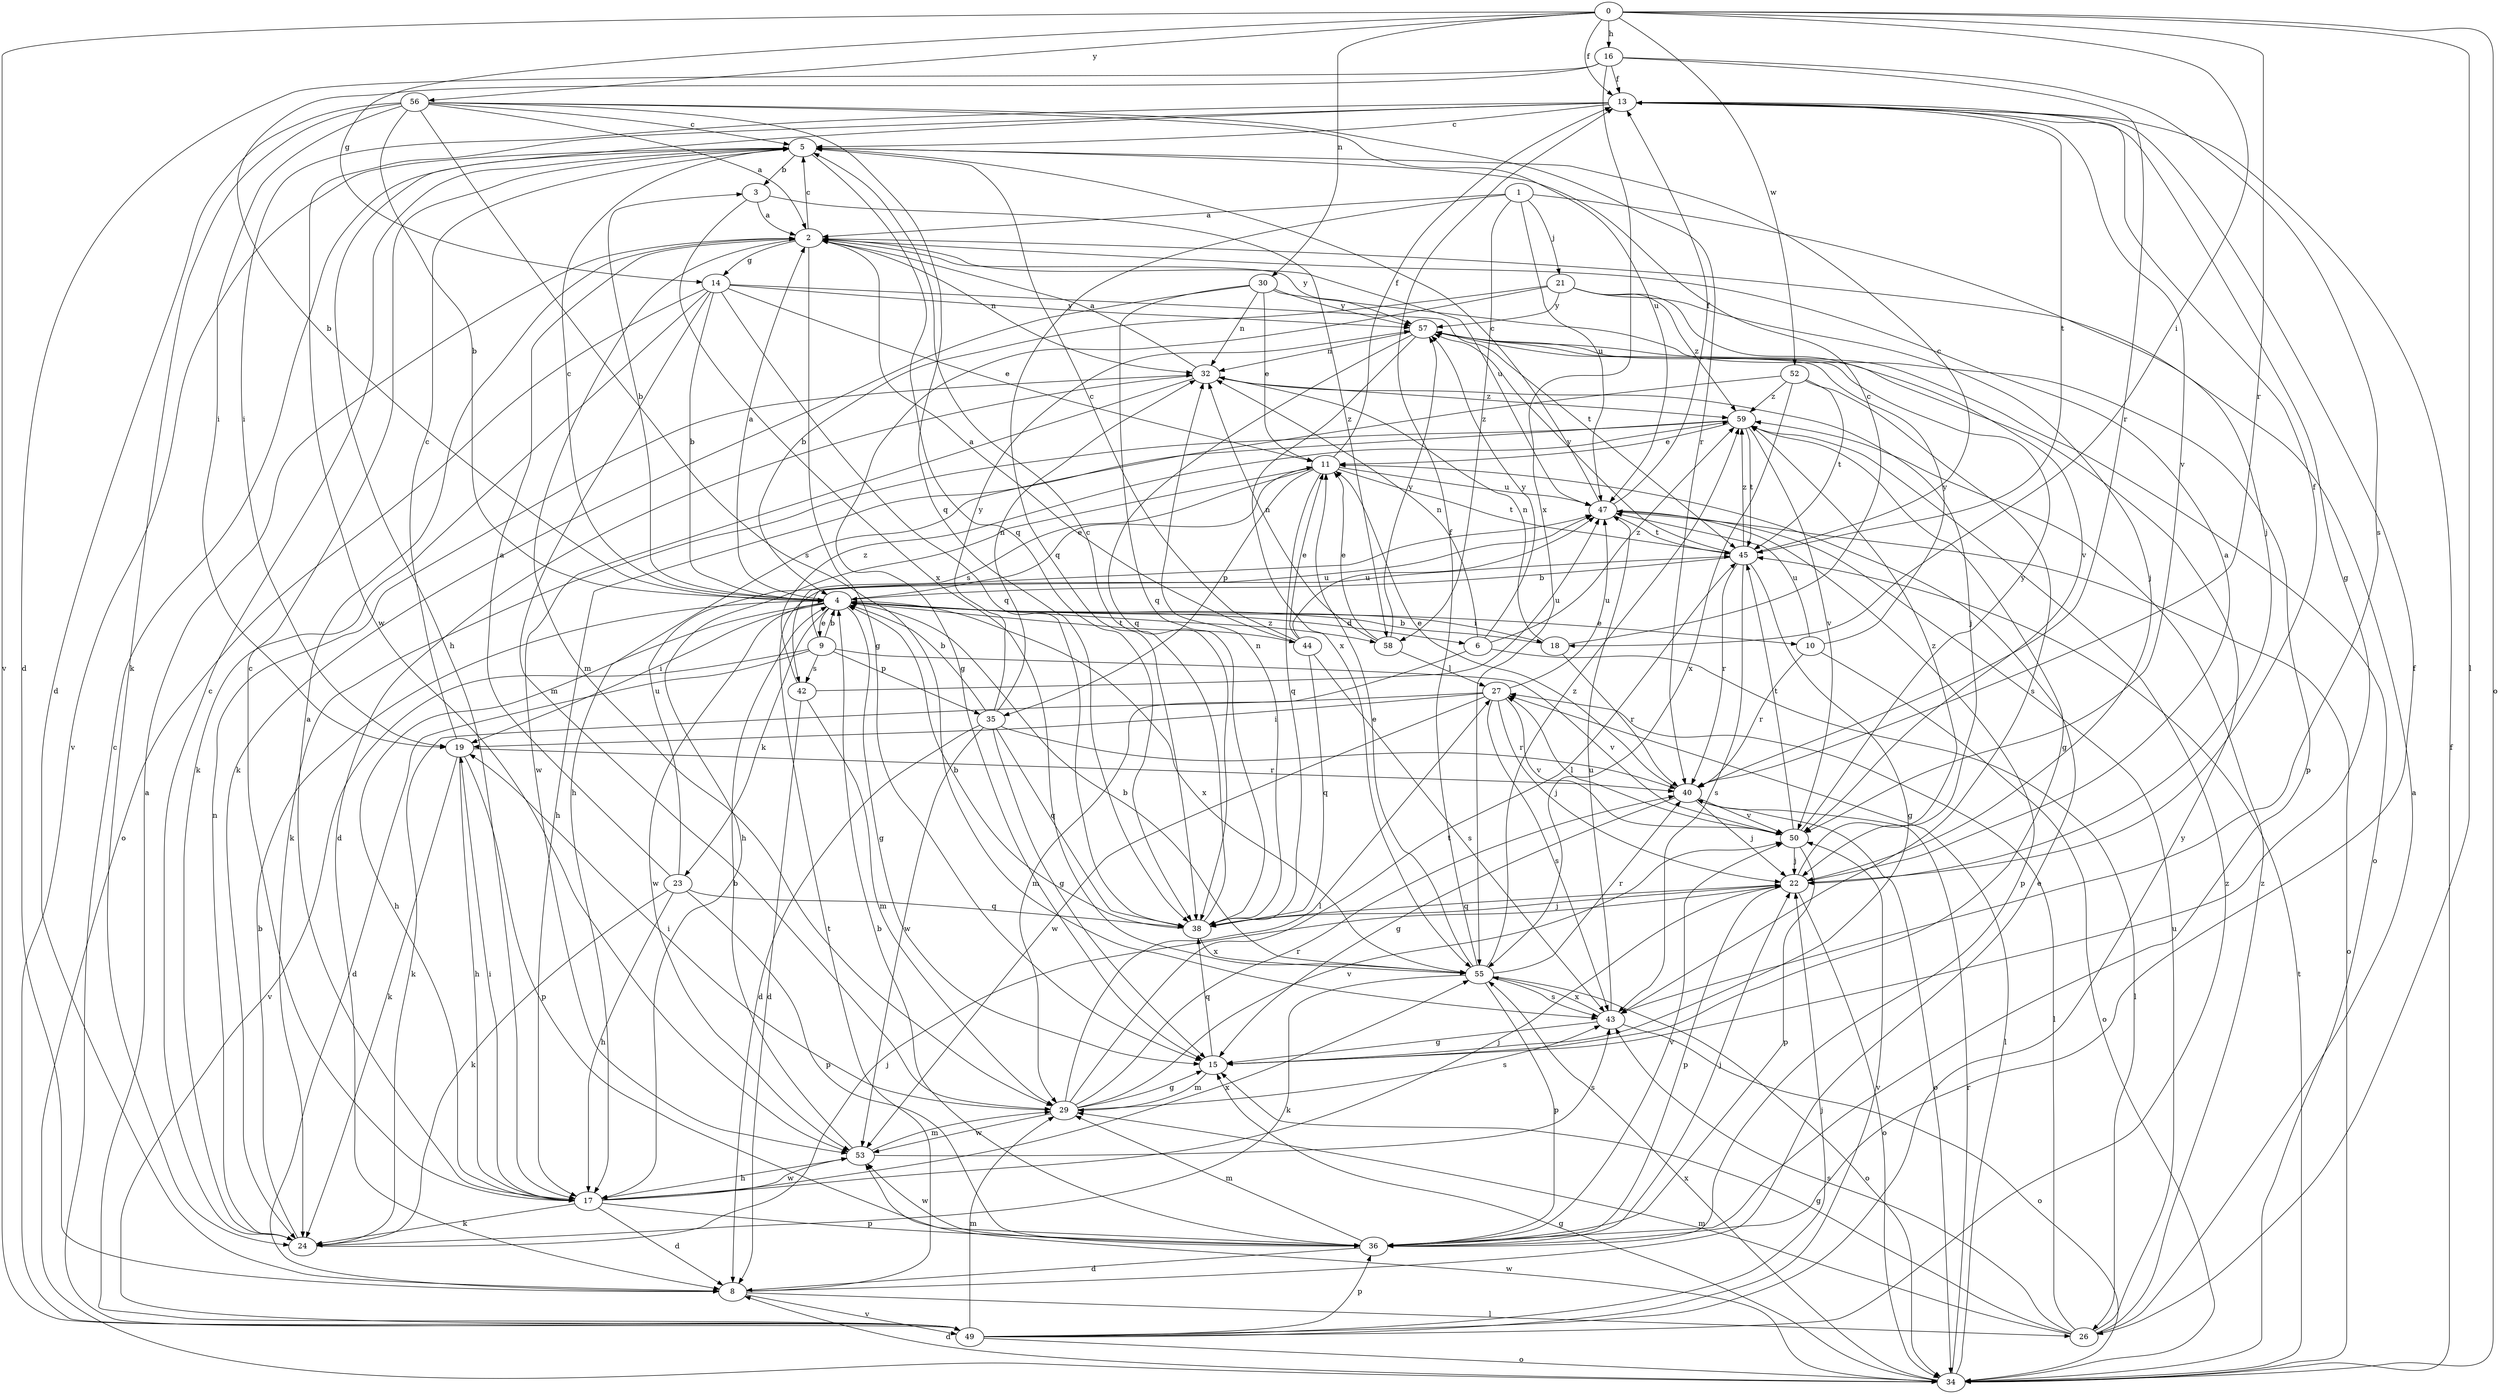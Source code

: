 strict digraph  {
0;
1;
2;
3;
4;
5;
6;
8;
9;
10;
11;
13;
14;
15;
16;
17;
18;
19;
21;
22;
23;
24;
26;
27;
29;
30;
32;
34;
35;
36;
38;
40;
42;
43;
44;
45;
47;
49;
50;
52;
53;
55;
56;
57;
58;
59;
0 -> 13  [label=f];
0 -> 14  [label=g];
0 -> 16  [label=h];
0 -> 18  [label=i];
0 -> 26  [label=l];
0 -> 30  [label=n];
0 -> 34  [label=o];
0 -> 40  [label=r];
0 -> 49  [label=v];
0 -> 52  [label=w];
0 -> 56  [label=y];
1 -> 2  [label=a];
1 -> 21  [label=j];
1 -> 22  [label=j];
1 -> 38  [label=q];
1 -> 47  [label=u];
1 -> 58  [label=z];
2 -> 5  [label=c];
2 -> 14  [label=g];
2 -> 15  [label=g];
2 -> 29  [label=m];
2 -> 32  [label=n];
2 -> 47  [label=u];
2 -> 57  [label=y];
3 -> 2  [label=a];
3 -> 55  [label=x];
3 -> 58  [label=z];
4 -> 2  [label=a];
4 -> 3  [label=b];
4 -> 5  [label=c];
4 -> 6  [label=d];
4 -> 9  [label=e];
4 -> 10  [label=e];
4 -> 11  [label=e];
4 -> 15  [label=g];
4 -> 17  [label=h];
4 -> 18  [label=i];
4 -> 19  [label=i];
4 -> 23  [label=k];
4 -> 44  [label=t];
4 -> 53  [label=w];
4 -> 55  [label=x];
4 -> 58  [label=z];
5 -> 3  [label=b];
5 -> 38  [label=q];
5 -> 49  [label=v];
6 -> 26  [label=l];
6 -> 29  [label=m];
6 -> 32  [label=n];
6 -> 57  [label=y];
6 -> 59  [label=z];
8 -> 11  [label=e];
8 -> 26  [label=l];
8 -> 45  [label=t];
8 -> 49  [label=v];
9 -> 4  [label=b];
9 -> 8  [label=d];
9 -> 35  [label=p];
9 -> 42  [label=s];
9 -> 47  [label=u];
9 -> 49  [label=v];
9 -> 50  [label=v];
10 -> 34  [label=o];
10 -> 40  [label=r];
10 -> 47  [label=u];
10 -> 57  [label=y];
11 -> 13  [label=f];
11 -> 17  [label=h];
11 -> 35  [label=p];
11 -> 38  [label=q];
11 -> 42  [label=s];
11 -> 45  [label=t];
11 -> 47  [label=u];
13 -> 5  [label=c];
13 -> 15  [label=g];
13 -> 17  [label=h];
13 -> 19  [label=i];
13 -> 45  [label=t];
13 -> 50  [label=v];
13 -> 53  [label=w];
14 -> 4  [label=b];
14 -> 11  [label=e];
14 -> 24  [label=k];
14 -> 29  [label=m];
14 -> 34  [label=o];
14 -> 38  [label=q];
14 -> 45  [label=t];
14 -> 57  [label=y];
15 -> 29  [label=m];
15 -> 38  [label=q];
16 -> 4  [label=b];
16 -> 8  [label=d];
16 -> 13  [label=f];
16 -> 40  [label=r];
16 -> 43  [label=s];
16 -> 55  [label=x];
17 -> 2  [label=a];
17 -> 5  [label=c];
17 -> 8  [label=d];
17 -> 19  [label=i];
17 -> 22  [label=j];
17 -> 24  [label=k];
17 -> 36  [label=p];
17 -> 53  [label=w];
17 -> 55  [label=x];
18 -> 4  [label=b];
18 -> 5  [label=c];
18 -> 32  [label=n];
18 -> 40  [label=r];
19 -> 5  [label=c];
19 -> 17  [label=h];
19 -> 24  [label=k];
19 -> 36  [label=p];
19 -> 40  [label=r];
21 -> 4  [label=b];
21 -> 15  [label=g];
21 -> 22  [label=j];
21 -> 50  [label=v];
21 -> 57  [label=y];
21 -> 59  [label=z];
22 -> 2  [label=a];
22 -> 13  [label=f];
22 -> 34  [label=o];
22 -> 36  [label=p];
22 -> 38  [label=q];
22 -> 59  [label=z];
23 -> 2  [label=a];
23 -> 17  [label=h];
23 -> 24  [label=k];
23 -> 36  [label=p];
23 -> 38  [label=q];
23 -> 47  [label=u];
24 -> 4  [label=b];
24 -> 5  [label=c];
24 -> 22  [label=j];
24 -> 32  [label=n];
26 -> 2  [label=a];
26 -> 15  [label=g];
26 -> 27  [label=l];
26 -> 29  [label=m];
26 -> 43  [label=s];
26 -> 47  [label=u];
26 -> 59  [label=z];
27 -> 19  [label=i];
27 -> 22  [label=j];
27 -> 24  [label=k];
27 -> 43  [label=s];
27 -> 47  [label=u];
27 -> 50  [label=v];
27 -> 53  [label=w];
29 -> 15  [label=g];
29 -> 19  [label=i];
29 -> 27  [label=l];
29 -> 40  [label=r];
29 -> 43  [label=s];
29 -> 45  [label=t];
29 -> 50  [label=v];
29 -> 53  [label=w];
30 -> 11  [label=e];
30 -> 24  [label=k];
30 -> 32  [label=n];
30 -> 36  [label=p];
30 -> 38  [label=q];
30 -> 57  [label=y];
32 -> 2  [label=a];
32 -> 8  [label=d];
32 -> 22  [label=j];
32 -> 53  [label=w];
32 -> 59  [label=z];
34 -> 8  [label=d];
34 -> 13  [label=f];
34 -> 15  [label=g];
34 -> 27  [label=l];
34 -> 40  [label=r];
34 -> 45  [label=t];
34 -> 53  [label=w];
34 -> 55  [label=x];
35 -> 4  [label=b];
35 -> 8  [label=d];
35 -> 15  [label=g];
35 -> 32  [label=n];
35 -> 38  [label=q];
35 -> 40  [label=r];
35 -> 53  [label=w];
35 -> 57  [label=y];
36 -> 4  [label=b];
36 -> 8  [label=d];
36 -> 13  [label=f];
36 -> 22  [label=j];
36 -> 29  [label=m];
36 -> 50  [label=v];
36 -> 53  [label=w];
38 -> 4  [label=b];
38 -> 5  [label=c];
38 -> 22  [label=j];
38 -> 32  [label=n];
38 -> 55  [label=x];
40 -> 11  [label=e];
40 -> 15  [label=g];
40 -> 22  [label=j];
40 -> 34  [label=o];
40 -> 50  [label=v];
42 -> 8  [label=d];
42 -> 29  [label=m];
42 -> 47  [label=u];
42 -> 59  [label=z];
43 -> 15  [label=g];
43 -> 34  [label=o];
43 -> 47  [label=u];
43 -> 55  [label=x];
44 -> 2  [label=a];
44 -> 5  [label=c];
44 -> 11  [label=e];
44 -> 38  [label=q];
44 -> 43  [label=s];
44 -> 47  [label=u];
45 -> 4  [label=b];
45 -> 5  [label=c];
45 -> 15  [label=g];
45 -> 40  [label=r];
45 -> 43  [label=s];
45 -> 57  [label=y];
45 -> 59  [label=z];
47 -> 5  [label=c];
47 -> 13  [label=f];
47 -> 34  [label=o];
47 -> 36  [label=p];
47 -> 45  [label=t];
49 -> 2  [label=a];
49 -> 5  [label=c];
49 -> 22  [label=j];
49 -> 29  [label=m];
49 -> 34  [label=o];
49 -> 36  [label=p];
49 -> 50  [label=v];
49 -> 57  [label=y];
49 -> 59  [label=z];
50 -> 22  [label=j];
50 -> 27  [label=l];
50 -> 36  [label=p];
50 -> 45  [label=t];
50 -> 57  [label=y];
52 -> 17  [label=h];
52 -> 43  [label=s];
52 -> 45  [label=t];
52 -> 55  [label=x];
52 -> 59  [label=z];
53 -> 4  [label=b];
53 -> 17  [label=h];
53 -> 29  [label=m];
53 -> 43  [label=s];
55 -> 4  [label=b];
55 -> 11  [label=e];
55 -> 13  [label=f];
55 -> 24  [label=k];
55 -> 34  [label=o];
55 -> 36  [label=p];
55 -> 40  [label=r];
55 -> 43  [label=s];
55 -> 59  [label=z];
56 -> 2  [label=a];
56 -> 4  [label=b];
56 -> 5  [label=c];
56 -> 8  [label=d];
56 -> 19  [label=i];
56 -> 24  [label=k];
56 -> 38  [label=q];
56 -> 40  [label=r];
56 -> 43  [label=s];
56 -> 47  [label=u];
57 -> 32  [label=n];
57 -> 34  [label=o];
57 -> 38  [label=q];
57 -> 55  [label=x];
58 -> 11  [label=e];
58 -> 27  [label=l];
58 -> 32  [label=n];
58 -> 57  [label=y];
59 -> 11  [label=e];
59 -> 15  [label=g];
59 -> 17  [label=h];
59 -> 24  [label=k];
59 -> 45  [label=t];
59 -> 50  [label=v];
}
